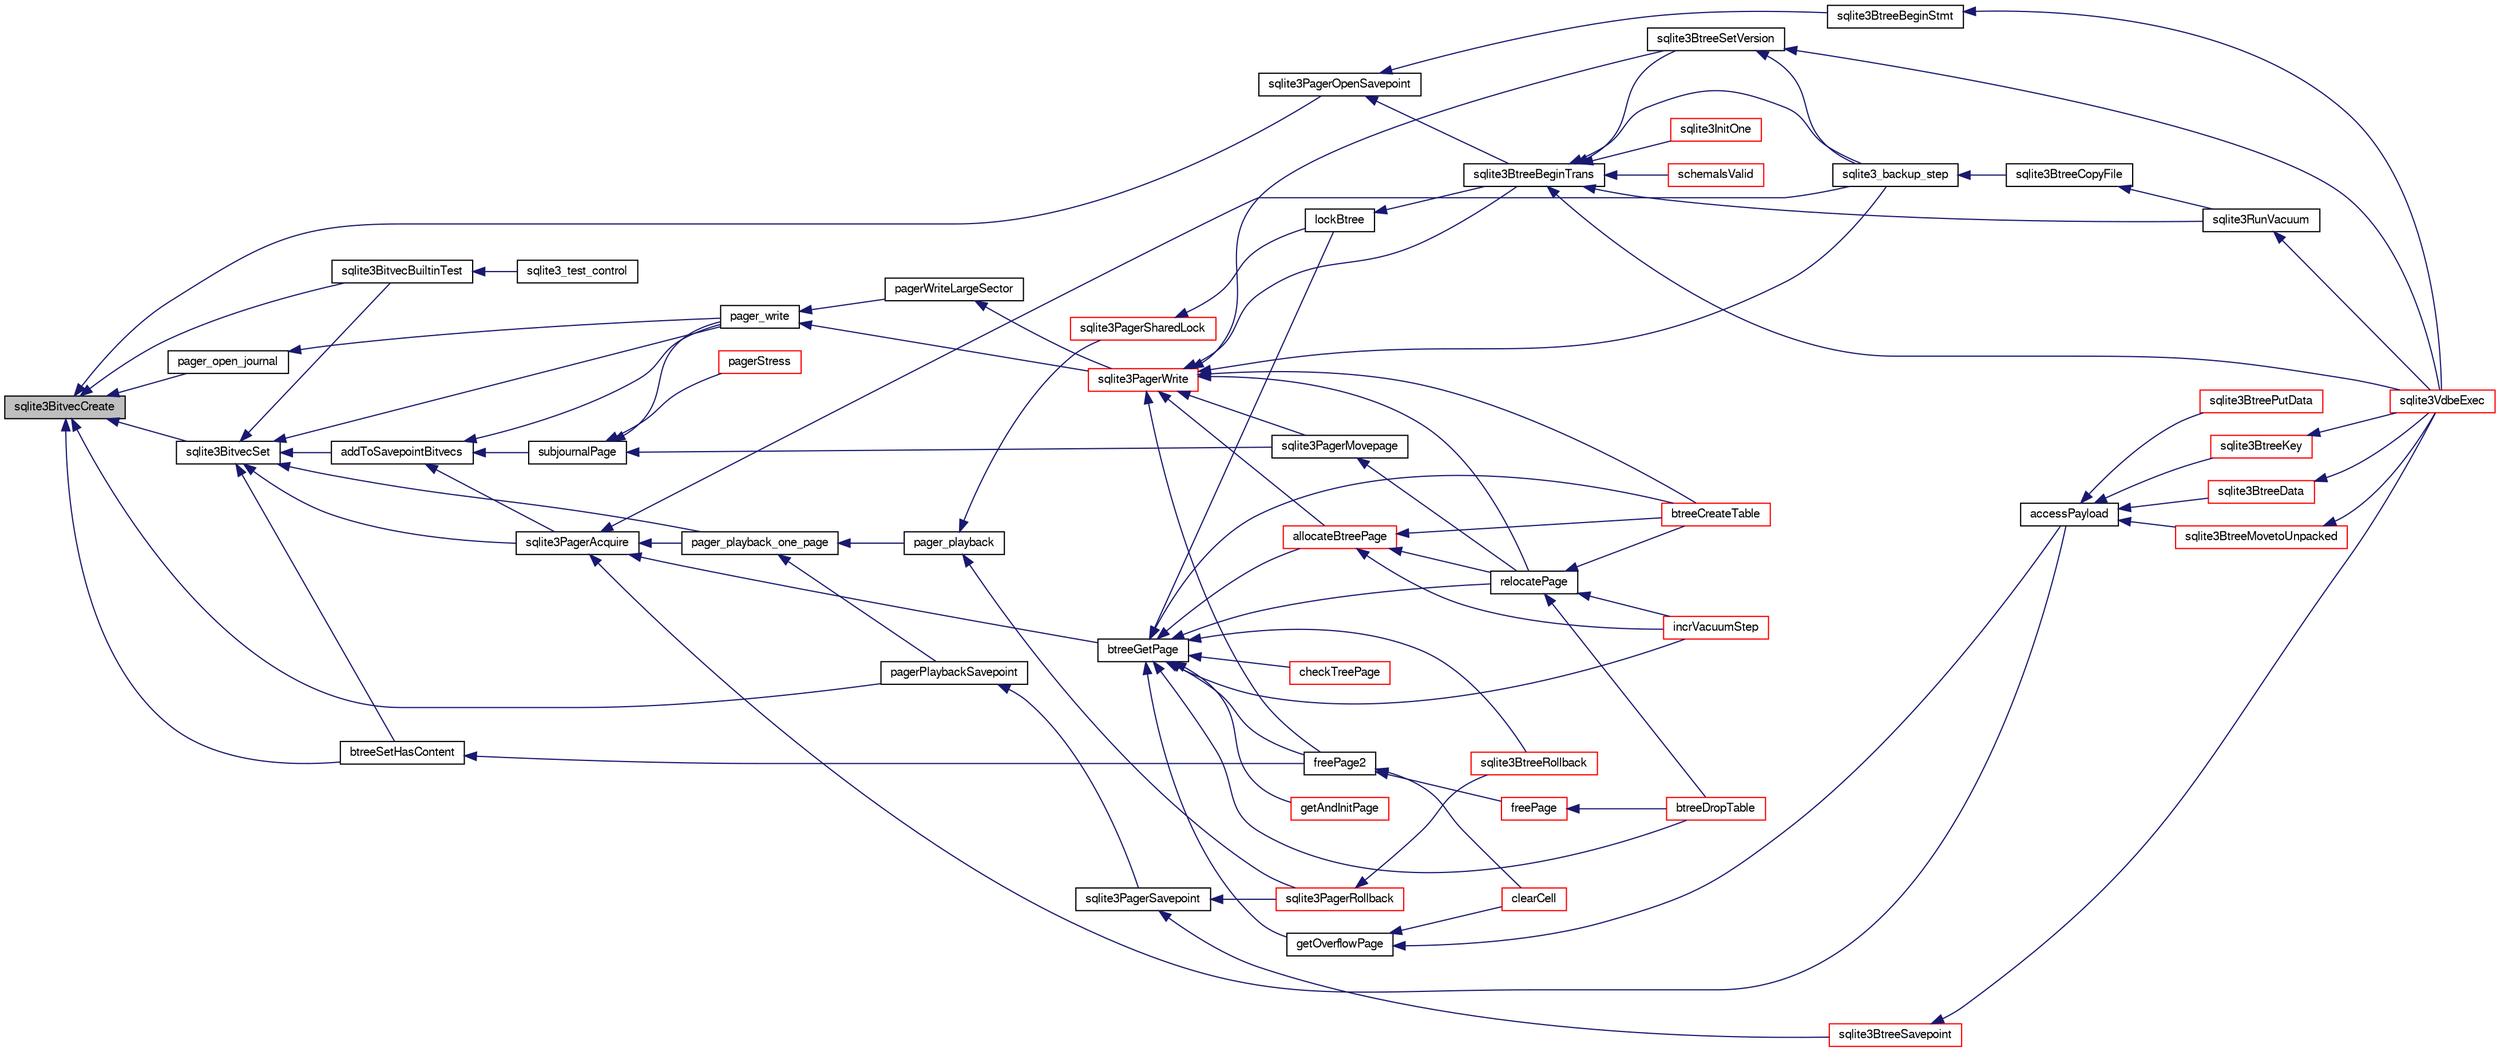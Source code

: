 digraph "sqlite3BitvecCreate"
{
  edge [fontname="FreeSans",fontsize="10",labelfontname="FreeSans",labelfontsize="10"];
  node [fontname="FreeSans",fontsize="10",shape=record];
  rankdir="LR";
  Node431979 [label="sqlite3BitvecCreate",height=0.2,width=0.4,color="black", fillcolor="grey75", style="filled", fontcolor="black"];
  Node431979 -> Node431980 [dir="back",color="midnightblue",fontsize="10",style="solid",fontname="FreeSans"];
  Node431980 [label="sqlite3BitvecSet",height=0.2,width=0.4,color="black", fillcolor="white", style="filled",URL="$sqlite3_8c.html#a1f3c6d64d5d889e451d6725b1eb458be"];
  Node431980 -> Node431981 [dir="back",color="midnightblue",fontsize="10",style="solid",fontname="FreeSans"];
  Node431981 [label="sqlite3BitvecBuiltinTest",height=0.2,width=0.4,color="black", fillcolor="white", style="filled",URL="$sqlite3_8c.html#a9b4e3e921ce1ede6f10a9106c034ff9b"];
  Node431981 -> Node431982 [dir="back",color="midnightblue",fontsize="10",style="solid",fontname="FreeSans"];
  Node431982 [label="sqlite3_test_control",height=0.2,width=0.4,color="black", fillcolor="white", style="filled",URL="$sqlite3_8h.html#a3d90fdf0f259711a4e3822e12cd86106"];
  Node431980 -> Node431983 [dir="back",color="midnightblue",fontsize="10",style="solid",fontname="FreeSans"];
  Node431983 [label="addToSavepointBitvecs",height=0.2,width=0.4,color="black", fillcolor="white", style="filled",URL="$sqlite3_8c.html#aa2e9bb02bb6975d83ec875f0792792f0"];
  Node431983 -> Node431984 [dir="back",color="midnightblue",fontsize="10",style="solid",fontname="FreeSans"];
  Node431984 [label="subjournalPage",height=0.2,width=0.4,color="black", fillcolor="white", style="filled",URL="$sqlite3_8c.html#a836f5a13ba09ee3f118ebe73b58591c4"];
  Node431984 -> Node431985 [dir="back",color="midnightblue",fontsize="10",style="solid",fontname="FreeSans"];
  Node431985 [label="pagerStress",height=0.2,width=0.4,color="red", fillcolor="white", style="filled",URL="$sqlite3_8c.html#abb21a3a371038e9e3e69af0f21a1b386"];
  Node431984 -> Node432254 [dir="back",color="midnightblue",fontsize="10",style="solid",fontname="FreeSans"];
  Node432254 [label="pager_write",height=0.2,width=0.4,color="black", fillcolor="white", style="filled",URL="$sqlite3_8c.html#aa5dbf1a9dcccf0aa140b04b81325517f"];
  Node432254 -> Node432255 [dir="back",color="midnightblue",fontsize="10",style="solid",fontname="FreeSans"];
  Node432255 [label="pagerWriteLargeSector",height=0.2,width=0.4,color="black", fillcolor="white", style="filled",URL="$sqlite3_8c.html#a06334f0cc1c2dc95ffe29c2359928b92"];
  Node432255 -> Node432256 [dir="back",color="midnightblue",fontsize="10",style="solid",fontname="FreeSans"];
  Node432256 [label="sqlite3PagerWrite",height=0.2,width=0.4,color="red", fillcolor="white", style="filled",URL="$sqlite3_8c.html#ad4b8aee028ee99575b0748b299e04ed0"];
  Node432256 -> Node432262 [dir="back",color="midnightblue",fontsize="10",style="solid",fontname="FreeSans"];
  Node432262 [label="sqlite3PagerMovepage",height=0.2,width=0.4,color="black", fillcolor="white", style="filled",URL="$sqlite3_8c.html#a8cdedc7a185709301f12c4d7b305aa1e"];
  Node432262 -> Node432263 [dir="back",color="midnightblue",fontsize="10",style="solid",fontname="FreeSans"];
  Node432263 [label="relocatePage",height=0.2,width=0.4,color="black", fillcolor="white", style="filled",URL="$sqlite3_8c.html#af8fb5934ff87b02845c89350c57fd2bc"];
  Node432263 -> Node432264 [dir="back",color="midnightblue",fontsize="10",style="solid",fontname="FreeSans"];
  Node432264 [label="incrVacuumStep",height=0.2,width=0.4,color="red", fillcolor="white", style="filled",URL="$sqlite3_8c.html#a68a85130a567f1700dc0907ec9227892"];
  Node432263 -> Node432267 [dir="back",color="midnightblue",fontsize="10",style="solid",fontname="FreeSans"];
  Node432267 [label="btreeCreateTable",height=0.2,width=0.4,color="red", fillcolor="white", style="filled",URL="$sqlite3_8c.html#a48e09eaac366a6b585edd02553872954"];
  Node432263 -> Node432269 [dir="back",color="midnightblue",fontsize="10",style="solid",fontname="FreeSans"];
  Node432269 [label="btreeDropTable",height=0.2,width=0.4,color="red", fillcolor="white", style="filled",URL="$sqlite3_8c.html#abba4061ea34842db278e91f537d2c2ff"];
  Node432256 -> Node432291 [dir="back",color="midnightblue",fontsize="10",style="solid",fontname="FreeSans"];
  Node432291 [label="sqlite3BtreeBeginTrans",height=0.2,width=0.4,color="black", fillcolor="white", style="filled",URL="$sqlite3_8c.html#a52d6706df15c67c22aa7d0e290c16bf5"];
  Node432291 -> Node432292 [dir="back",color="midnightblue",fontsize="10",style="solid",fontname="FreeSans"];
  Node432292 [label="sqlite3BtreeSetVersion",height=0.2,width=0.4,color="black", fillcolor="white", style="filled",URL="$sqlite3_8c.html#a2db3061b5c557699a47415ca0342ba01"];
  Node432292 -> Node432201 [dir="back",color="midnightblue",fontsize="10",style="solid",fontname="FreeSans"];
  Node432201 [label="sqlite3_backup_step",height=0.2,width=0.4,color="black", fillcolor="white", style="filled",URL="$sqlite3_8h.html#a1699b75e98d082eebc465a9e64c35269"];
  Node432201 -> Node432202 [dir="back",color="midnightblue",fontsize="10",style="solid",fontname="FreeSans"];
  Node432202 [label="sqlite3BtreeCopyFile",height=0.2,width=0.4,color="black", fillcolor="white", style="filled",URL="$sqlite3_8c.html#a4d9e19a79f0d5c1dfcef0bd137ae83f9"];
  Node432202 -> Node432174 [dir="back",color="midnightblue",fontsize="10",style="solid",fontname="FreeSans"];
  Node432174 [label="sqlite3RunVacuum",height=0.2,width=0.4,color="black", fillcolor="white", style="filled",URL="$sqlite3_8c.html#a5e83ddc7b3e7e8e79ad5d1fc92de1d2f"];
  Node432174 -> Node431988 [dir="back",color="midnightblue",fontsize="10",style="solid",fontname="FreeSans"];
  Node431988 [label="sqlite3VdbeExec",height=0.2,width=0.4,color="red", fillcolor="white", style="filled",URL="$sqlite3_8c.html#a8ce40a614bdc56719c4d642b1e4dfb21"];
  Node432292 -> Node431988 [dir="back",color="midnightblue",fontsize="10",style="solid",fontname="FreeSans"];
  Node432291 -> Node432201 [dir="back",color="midnightblue",fontsize="10",style="solid",fontname="FreeSans"];
  Node432291 -> Node431988 [dir="back",color="midnightblue",fontsize="10",style="solid",fontname="FreeSans"];
  Node432291 -> Node432014 [dir="back",color="midnightblue",fontsize="10",style="solid",fontname="FreeSans"];
  Node432014 [label="sqlite3InitOne",height=0.2,width=0.4,color="red", fillcolor="white", style="filled",URL="$sqlite3_8c.html#ac4318b25df65269906b0379251fe9b85"];
  Node432291 -> Node432199 [dir="back",color="midnightblue",fontsize="10",style="solid",fontname="FreeSans"];
  Node432199 [label="schemaIsValid",height=0.2,width=0.4,color="red", fillcolor="white", style="filled",URL="$sqlite3_8c.html#a7c466fe28e7ca6f46b8bf72c46d9738d"];
  Node432291 -> Node432174 [dir="back",color="midnightblue",fontsize="10",style="solid",fontname="FreeSans"];
  Node432256 -> Node432263 [dir="back",color="midnightblue",fontsize="10",style="solid",fontname="FreeSans"];
  Node432256 -> Node432317 [dir="back",color="midnightblue",fontsize="10",style="solid",fontname="FreeSans"];
  Node432317 [label="allocateBtreePage",height=0.2,width=0.4,color="red", fillcolor="white", style="filled",URL="$sqlite3_8c.html#ae84ce1103eabfe9455a6a59e6cec4a33"];
  Node432317 -> Node432263 [dir="back",color="midnightblue",fontsize="10",style="solid",fontname="FreeSans"];
  Node432317 -> Node432264 [dir="back",color="midnightblue",fontsize="10",style="solid",fontname="FreeSans"];
  Node432317 -> Node432267 [dir="back",color="midnightblue",fontsize="10",style="solid",fontname="FreeSans"];
  Node432256 -> Node432282 [dir="back",color="midnightblue",fontsize="10",style="solid",fontname="FreeSans"];
  Node432282 [label="freePage2",height=0.2,width=0.4,color="black", fillcolor="white", style="filled",URL="$sqlite3_8c.html#a625a2c2bdaf95cdb3a7cb945201f7efb"];
  Node432282 -> Node432283 [dir="back",color="midnightblue",fontsize="10",style="solid",fontname="FreeSans"];
  Node432283 [label="freePage",height=0.2,width=0.4,color="red", fillcolor="white", style="filled",URL="$sqlite3_8c.html#ad98f5006fdec390948dd2966cf0cf12f"];
  Node432283 -> Node432269 [dir="back",color="midnightblue",fontsize="10",style="solid",fontname="FreeSans"];
  Node432282 -> Node432287 [dir="back",color="midnightblue",fontsize="10",style="solid",fontname="FreeSans"];
  Node432287 [label="clearCell",height=0.2,width=0.4,color="red", fillcolor="white", style="filled",URL="$sqlite3_8c.html#acde9692b1b53b7e35fa3ee62c01a0341"];
  Node432256 -> Node432267 [dir="back",color="midnightblue",fontsize="10",style="solid",fontname="FreeSans"];
  Node432256 -> Node432292 [dir="back",color="midnightblue",fontsize="10",style="solid",fontname="FreeSans"];
  Node432256 -> Node432201 [dir="back",color="midnightblue",fontsize="10",style="solid",fontname="FreeSans"];
  Node432254 -> Node432256 [dir="back",color="midnightblue",fontsize="10",style="solid",fontname="FreeSans"];
  Node431984 -> Node432262 [dir="back",color="midnightblue",fontsize="10",style="solid",fontname="FreeSans"];
  Node431983 -> Node432330 [dir="back",color="midnightblue",fontsize="10",style="solid",fontname="FreeSans"];
  Node432330 [label="sqlite3PagerAcquire",height=0.2,width=0.4,color="black", fillcolor="white", style="filled",URL="$sqlite3_8c.html#a22a53daafd2bd778cda390312651f994"];
  Node432330 -> Node432321 [dir="back",color="midnightblue",fontsize="10",style="solid",fontname="FreeSans"];
  Node432321 [label="pager_playback_one_page",height=0.2,width=0.4,color="black", fillcolor="white", style="filled",URL="$sqlite3_8c.html#adfca1dee9939482792fe2b4ed982d00e"];
  Node432321 -> Node432322 [dir="back",color="midnightblue",fontsize="10",style="solid",fontname="FreeSans"];
  Node432322 [label="pager_playback",height=0.2,width=0.4,color="black", fillcolor="white", style="filled",URL="$sqlite3_8c.html#a9d9a750a9fc76eb4b668c8a16b164a65"];
  Node432322 -> Node432323 [dir="back",color="midnightblue",fontsize="10",style="solid",fontname="FreeSans"];
  Node432323 [label="sqlite3PagerSharedLock",height=0.2,width=0.4,color="red", fillcolor="white", style="filled",URL="$sqlite3_8c.html#a58c197b629fb6eaacf96c7add57c70df"];
  Node432323 -> Node432325 [dir="back",color="midnightblue",fontsize="10",style="solid",fontname="FreeSans"];
  Node432325 [label="lockBtree",height=0.2,width=0.4,color="black", fillcolor="white", style="filled",URL="$sqlite3_8c.html#a5b808194d3178be15705a420265cee9d"];
  Node432325 -> Node432291 [dir="back",color="midnightblue",fontsize="10",style="solid",fontname="FreeSans"];
  Node432322 -> Node432326 [dir="back",color="midnightblue",fontsize="10",style="solid",fontname="FreeSans"];
  Node432326 [label="sqlite3PagerRollback",height=0.2,width=0.4,color="red", fillcolor="white", style="filled",URL="$sqlite3_8c.html#afdd2ecbb97b7a716892ff6bd10c7dfd0"];
  Node432326 -> Node432301 [dir="back",color="midnightblue",fontsize="10",style="solid",fontname="FreeSans"];
  Node432301 [label="sqlite3BtreeRollback",height=0.2,width=0.4,color="red", fillcolor="white", style="filled",URL="$sqlite3_8c.html#a317473acdafdd688385c8954f09de186"];
  Node432321 -> Node432356 [dir="back",color="midnightblue",fontsize="10",style="solid",fontname="FreeSans"];
  Node432356 [label="pagerPlaybackSavepoint",height=0.2,width=0.4,color="black", fillcolor="white", style="filled",URL="$sqlite3_8c.html#aedf76c3b6661c4244cc3e2c5464fd12e"];
  Node432356 -> Node432357 [dir="back",color="midnightblue",fontsize="10",style="solid",fontname="FreeSans"];
  Node432357 [label="sqlite3PagerSavepoint",height=0.2,width=0.4,color="black", fillcolor="white", style="filled",URL="$sqlite3_8c.html#a8b5f1920b6a8b564a47e243868f2c8d4"];
  Node432357 -> Node432326 [dir="back",color="midnightblue",fontsize="10",style="solid",fontname="FreeSans"];
  Node432357 -> Node432293 [dir="back",color="midnightblue",fontsize="10",style="solid",fontname="FreeSans"];
  Node432293 [label="sqlite3BtreeSavepoint",height=0.2,width=0.4,color="red", fillcolor="white", style="filled",URL="$sqlite3_8c.html#a4580edf7e5192abf64317a3931972115"];
  Node432293 -> Node431988 [dir="back",color="midnightblue",fontsize="10",style="solid",fontname="FreeSans"];
  Node432330 -> Node432331 [dir="back",color="midnightblue",fontsize="10",style="solid",fontname="FreeSans"];
  Node432331 [label="btreeGetPage",height=0.2,width=0.4,color="black", fillcolor="white", style="filled",URL="$sqlite3_8c.html#ac59679e30ceb0190614fbd19a7feb6de"];
  Node432331 -> Node432332 [dir="back",color="midnightblue",fontsize="10",style="solid",fontname="FreeSans"];
  Node432332 [label="getAndInitPage",height=0.2,width=0.4,color="red", fillcolor="white", style="filled",URL="$sqlite3_8c.html#ae85122d12808231a8d58459440a405ab"];
  Node432331 -> Node432325 [dir="back",color="midnightblue",fontsize="10",style="solid",fontname="FreeSans"];
  Node432331 -> Node432263 [dir="back",color="midnightblue",fontsize="10",style="solid",fontname="FreeSans"];
  Node432331 -> Node432264 [dir="back",color="midnightblue",fontsize="10",style="solid",fontname="FreeSans"];
  Node432331 -> Node432301 [dir="back",color="midnightblue",fontsize="10",style="solid",fontname="FreeSans"];
  Node432331 -> Node432347 [dir="back",color="midnightblue",fontsize="10",style="solid",fontname="FreeSans"];
  Node432347 [label="getOverflowPage",height=0.2,width=0.4,color="black", fillcolor="white", style="filled",URL="$sqlite3_8c.html#af907f898e049d621e2c9dc1ed1d63cf4"];
  Node432347 -> Node432296 [dir="back",color="midnightblue",fontsize="10",style="solid",fontname="FreeSans"];
  Node432296 [label="accessPayload",height=0.2,width=0.4,color="black", fillcolor="white", style="filled",URL="$sqlite3_8c.html#acf70e6d3cb6afd54d677b3dffb6959d2"];
  Node432296 -> Node432297 [dir="back",color="midnightblue",fontsize="10",style="solid",fontname="FreeSans"];
  Node432297 [label="sqlite3BtreeKey",height=0.2,width=0.4,color="red", fillcolor="white", style="filled",URL="$sqlite3_8c.html#ac2d5b22a7aae9c57b8a4ef7be643c1cd"];
  Node432297 -> Node431988 [dir="back",color="midnightblue",fontsize="10",style="solid",fontname="FreeSans"];
  Node432296 -> Node432311 [dir="back",color="midnightblue",fontsize="10",style="solid",fontname="FreeSans"];
  Node432311 [label="sqlite3BtreeData",height=0.2,width=0.4,color="red", fillcolor="white", style="filled",URL="$sqlite3_8c.html#a1790f0a3e62aea4361ab60996272a78c"];
  Node432311 -> Node431988 [dir="back",color="midnightblue",fontsize="10",style="solid",fontname="FreeSans"];
  Node432296 -> Node432312 [dir="back",color="midnightblue",fontsize="10",style="solid",fontname="FreeSans"];
  Node432312 [label="sqlite3BtreeMovetoUnpacked",height=0.2,width=0.4,color="red", fillcolor="white", style="filled",URL="$sqlite3_8c.html#a6d0b5aed55d5e85a0a6bfcae169fe579"];
  Node432312 -> Node431988 [dir="back",color="midnightblue",fontsize="10",style="solid",fontname="FreeSans"];
  Node432296 -> Node432307 [dir="back",color="midnightblue",fontsize="10",style="solid",fontname="FreeSans"];
  Node432307 [label="sqlite3BtreePutData",height=0.2,width=0.4,color="red", fillcolor="white", style="filled",URL="$sqlite3_8c.html#a3de4f8662e8ea70d283bd57db1152a4c"];
  Node432347 -> Node432287 [dir="back",color="midnightblue",fontsize="10",style="solid",fontname="FreeSans"];
  Node432331 -> Node432317 [dir="back",color="midnightblue",fontsize="10",style="solid",fontname="FreeSans"];
  Node432331 -> Node432282 [dir="back",color="midnightblue",fontsize="10",style="solid",fontname="FreeSans"];
  Node432331 -> Node432267 [dir="back",color="midnightblue",fontsize="10",style="solid",fontname="FreeSans"];
  Node432331 -> Node432269 [dir="back",color="midnightblue",fontsize="10",style="solid",fontname="FreeSans"];
  Node432331 -> Node432348 [dir="back",color="midnightblue",fontsize="10",style="solid",fontname="FreeSans"];
  Node432348 [label="checkTreePage",height=0.2,width=0.4,color="red", fillcolor="white", style="filled",URL="$sqlite3_8c.html#a0bdac89d12e5ac328d260ae8259777b2"];
  Node432330 -> Node432296 [dir="back",color="midnightblue",fontsize="10",style="solid",fontname="FreeSans"];
  Node432330 -> Node432201 [dir="back",color="midnightblue",fontsize="10",style="solid",fontname="FreeSans"];
  Node431983 -> Node432254 [dir="back",color="midnightblue",fontsize="10",style="solid",fontname="FreeSans"];
  Node431980 -> Node432321 [dir="back",color="midnightblue",fontsize="10",style="solid",fontname="FreeSans"];
  Node431980 -> Node432330 [dir="back",color="midnightblue",fontsize="10",style="solid",fontname="FreeSans"];
  Node431980 -> Node432254 [dir="back",color="midnightblue",fontsize="10",style="solid",fontname="FreeSans"];
  Node431980 -> Node432372 [dir="back",color="midnightblue",fontsize="10",style="solid",fontname="FreeSans"];
  Node432372 [label="btreeSetHasContent",height=0.2,width=0.4,color="black", fillcolor="white", style="filled",URL="$sqlite3_8c.html#a9c32f4ce75d2c55cea30118702e7141c"];
  Node432372 -> Node432282 [dir="back",color="midnightblue",fontsize="10",style="solid",fontname="FreeSans"];
  Node431979 -> Node431981 [dir="back",color="midnightblue",fontsize="10",style="solid",fontname="FreeSans"];
  Node431979 -> Node432356 [dir="back",color="midnightblue",fontsize="10",style="solid",fontname="FreeSans"];
  Node431979 -> Node432373 [dir="back",color="midnightblue",fontsize="10",style="solid",fontname="FreeSans"];
  Node432373 [label="pager_open_journal",height=0.2,width=0.4,color="black", fillcolor="white", style="filled",URL="$sqlite3_8c.html#a9a5224f8941dc99ce19bb0eb24766d00"];
  Node432373 -> Node432254 [dir="back",color="midnightblue",fontsize="10",style="solid",fontname="FreeSans"];
  Node431979 -> Node432374 [dir="back",color="midnightblue",fontsize="10",style="solid",fontname="FreeSans"];
  Node432374 [label="sqlite3PagerOpenSavepoint",height=0.2,width=0.4,color="black", fillcolor="white", style="filled",URL="$sqlite3_8c.html#a5b4b3aed3fa0147c327fa7497e25be98"];
  Node432374 -> Node432291 [dir="back",color="midnightblue",fontsize="10",style="solid",fontname="FreeSans"];
  Node432374 -> Node432375 [dir="back",color="midnightblue",fontsize="10",style="solid",fontname="FreeSans"];
  Node432375 [label="sqlite3BtreeBeginStmt",height=0.2,width=0.4,color="black", fillcolor="white", style="filled",URL="$sqlite3_8c.html#ab0f7f15665a2d93234e9309410841b1d"];
  Node432375 -> Node431988 [dir="back",color="midnightblue",fontsize="10",style="solid",fontname="FreeSans"];
  Node431979 -> Node432372 [dir="back",color="midnightblue",fontsize="10",style="solid",fontname="FreeSans"];
}
